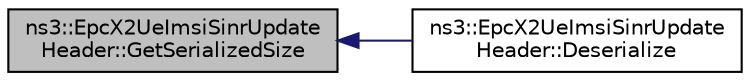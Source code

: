 digraph "ns3::EpcX2UeImsiSinrUpdateHeader::GetSerializedSize"
{
  edge [fontname="Helvetica",fontsize="10",labelfontname="Helvetica",labelfontsize="10"];
  node [fontname="Helvetica",fontsize="10",shape=record];
  rankdir="LR";
  Node1 [label="ns3::EpcX2UeImsiSinrUpdate\lHeader::GetSerializedSize",height=0.2,width=0.4,color="black", fillcolor="grey75", style="filled", fontcolor="black"];
  Node1 -> Node2 [dir="back",color="midnightblue",fontsize="10",style="solid"];
  Node2 [label="ns3::EpcX2UeImsiSinrUpdate\lHeader::Deserialize",height=0.2,width=0.4,color="black", fillcolor="white", style="filled",URL="$d9/d16/classns3_1_1EpcX2UeImsiSinrUpdateHeader.html#a38f91452859d0982b1036c144dd92e8f"];
}
